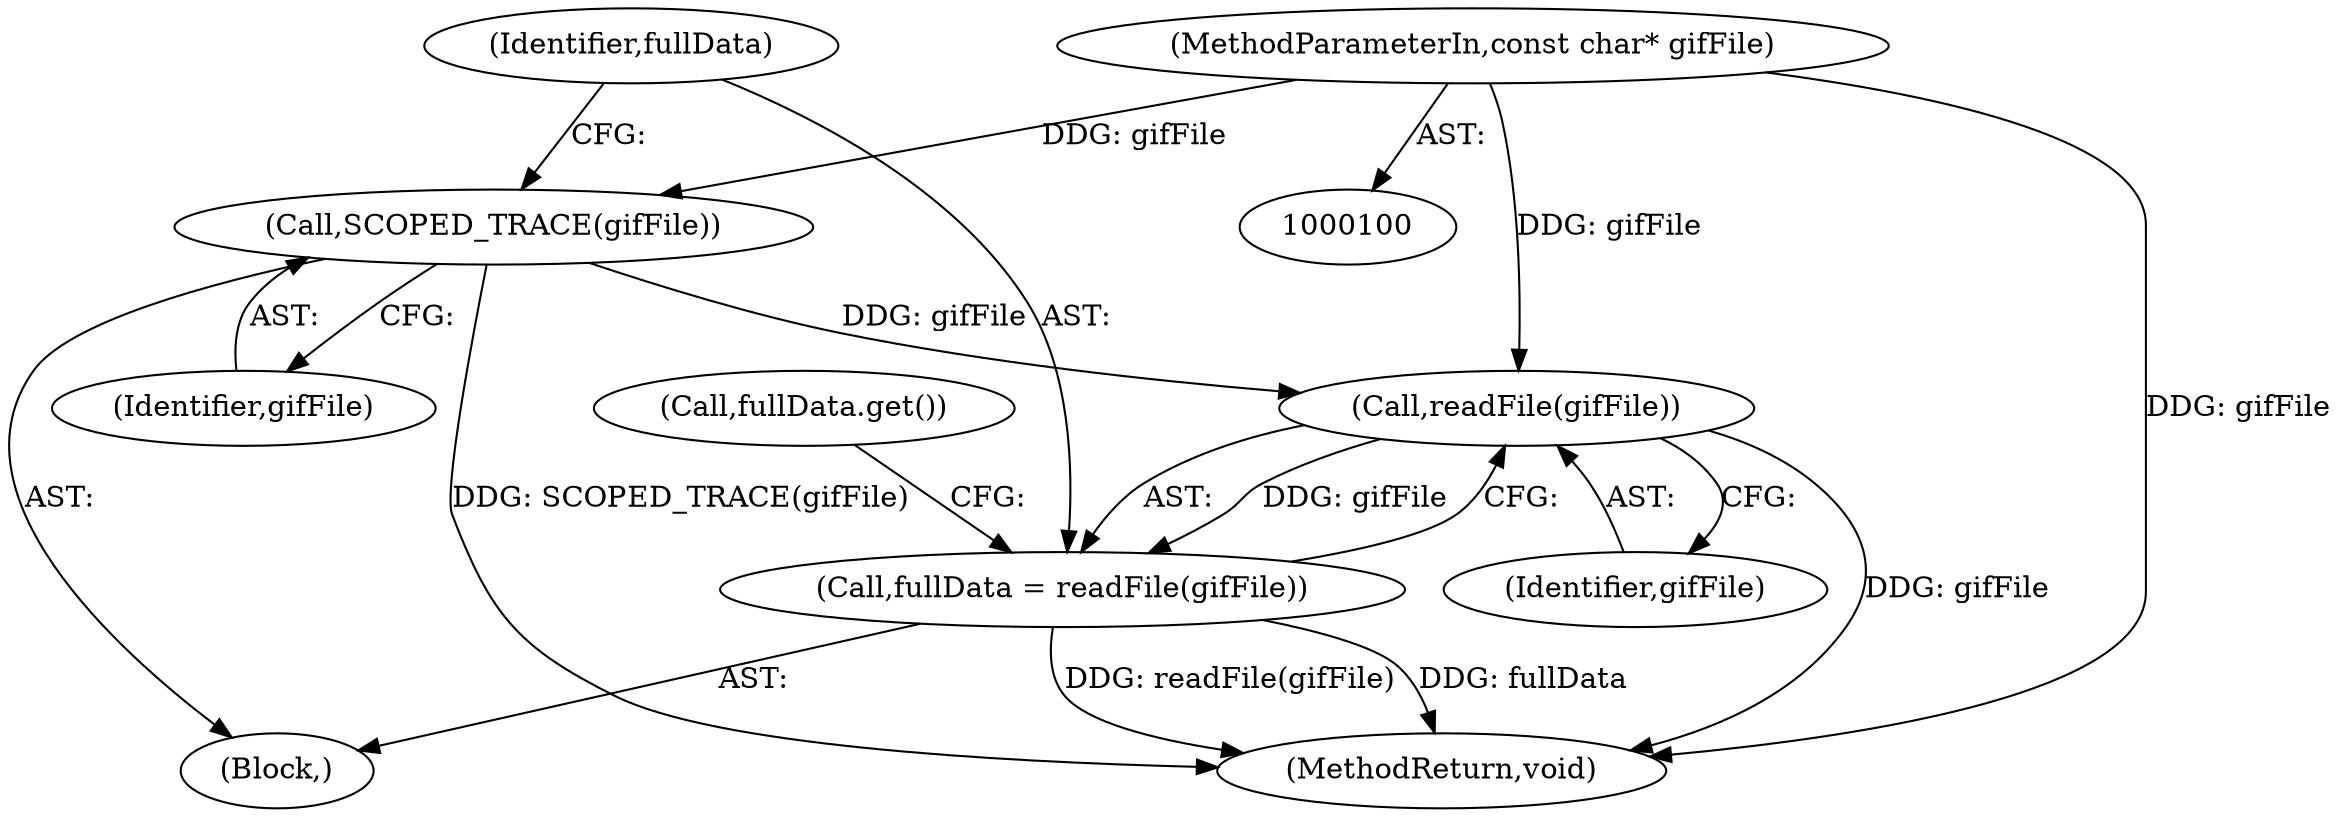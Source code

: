 digraph "0_Chrome_4f9c9adef4036aff60b734b4a0045c43c320fe1d_1@pointer" {
"1000101" [label="(MethodParameterIn,const char* gifFile)"];
"1000103" [label="(Call,SCOPED_TRACE(gifFile))"];
"1000108" [label="(Call,readFile(gifFile))"];
"1000106" [label="(Call,fullData = readFile(gifFile))"];
"1000103" [label="(Call,SCOPED_TRACE(gifFile))"];
"1000101" [label="(MethodParameterIn,const char* gifFile)"];
"1000109" [label="(Identifier,gifFile)"];
"1000108" [label="(Call,readFile(gifFile))"];
"1000212" [label="(MethodReturn,void)"];
"1000102" [label="(Block,)"];
"1000111" [label="(Call,fullData.get())"];
"1000104" [label="(Identifier,gifFile)"];
"1000106" [label="(Call,fullData = readFile(gifFile))"];
"1000107" [label="(Identifier,fullData)"];
"1000101" -> "1000100"  [label="AST: "];
"1000101" -> "1000212"  [label="DDG: gifFile"];
"1000101" -> "1000103"  [label="DDG: gifFile"];
"1000101" -> "1000108"  [label="DDG: gifFile"];
"1000103" -> "1000102"  [label="AST: "];
"1000103" -> "1000104"  [label="CFG: "];
"1000104" -> "1000103"  [label="AST: "];
"1000107" -> "1000103"  [label="CFG: "];
"1000103" -> "1000212"  [label="DDG: SCOPED_TRACE(gifFile)"];
"1000103" -> "1000108"  [label="DDG: gifFile"];
"1000108" -> "1000106"  [label="AST: "];
"1000108" -> "1000109"  [label="CFG: "];
"1000109" -> "1000108"  [label="AST: "];
"1000106" -> "1000108"  [label="CFG: "];
"1000108" -> "1000212"  [label="DDG: gifFile"];
"1000108" -> "1000106"  [label="DDG: gifFile"];
"1000106" -> "1000102"  [label="AST: "];
"1000107" -> "1000106"  [label="AST: "];
"1000111" -> "1000106"  [label="CFG: "];
"1000106" -> "1000212"  [label="DDG: readFile(gifFile)"];
"1000106" -> "1000212"  [label="DDG: fullData"];
}
